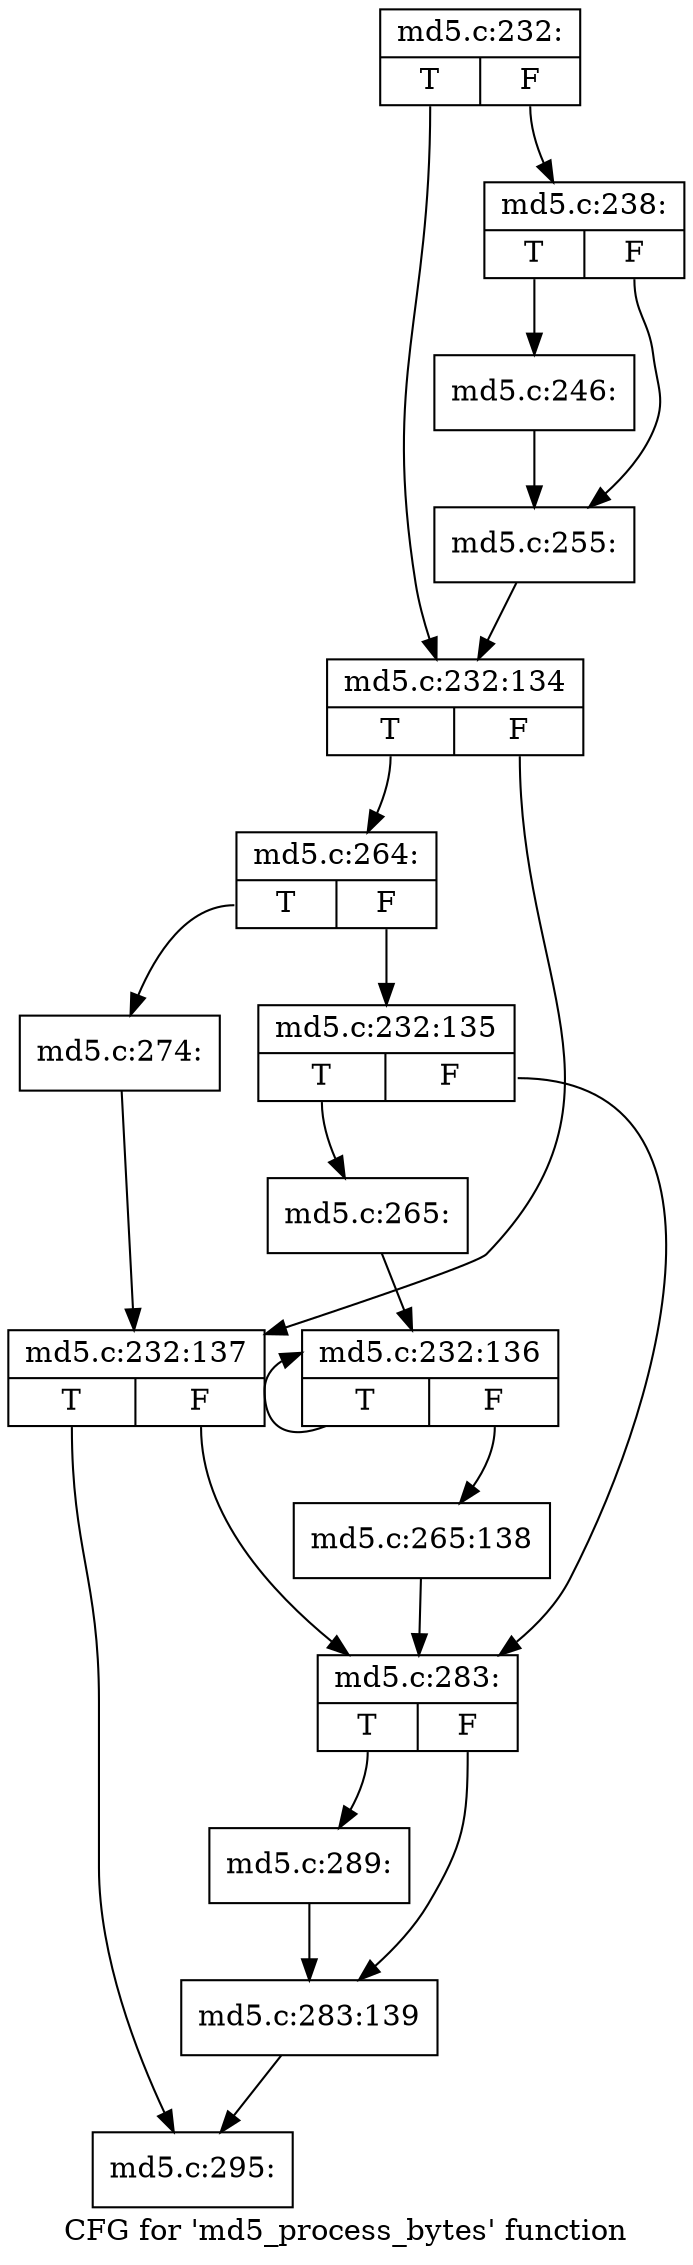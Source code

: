 digraph "CFG for 'md5_process_bytes' function" {
	label="CFG for 'md5_process_bytes' function";

	Node0xc49c3a0 [shape=record,label="{md5.c:232:|{<s0>T|<s1>F}}"];
	Node0xc49c3a0:s0 -> Node0xc4a3e80;
	Node0xc49c3a0:s1 -> Node0xc4a3e30;
	Node0xc4a3e30 [shape=record,label="{md5.c:238:|{<s0>T|<s1>F}}"];
	Node0xc4a3e30:s0 -> Node0xc4a68a0;
	Node0xc4a3e30:s1 -> Node0xc4a6910;
	Node0xc4a68a0 [shape=record,label="{md5.c:246:}"];
	Node0xc4a68a0 -> Node0xc4a6910;
	Node0xc4a6910 [shape=record,label="{md5.c:255:}"];
	Node0xc4a6910 -> Node0xc4a3e80;
	Node0xc4a3e80 [shape=record,label="{md5.c:232:134|{<s0>T|<s1>F}}"];
	Node0xc4a3e80:s0 -> Node0xc4aa380;
	Node0xc4a3e80:s1 -> Node0xc4aa3d0;
	Node0xc4aa380 [shape=record,label="{md5.c:264:|{<s0>T|<s1>F}}"];
	Node0xc4aa380:s0 -> Node0xc4aa8e0;
	Node0xc4aa380:s1 -> Node0xc4aa840;
	Node0xc4aa840 [shape=record,label="{md5.c:232:135|{<s0>T|<s1>F}}"];
	Node0xc4aa840:s0 -> Node0xc4395e0;
	Node0xc4aa840:s1 -> Node0xc4adba0;
	Node0xc4395e0 [shape=record,label="{md5.c:265:}"];
	Node0xc4395e0 -> Node0xc4ab060;
	Node0xc4ab060 [shape=record,label="{md5.c:232:136|{<s0>T|<s1>F}}"];
	Node0xc4ab060:s0 -> Node0xc4ab060;
	Node0xc4ab060:s1 -> Node0xc42ca60;
	Node0xc4aa8e0 [shape=record,label="{md5.c:274:}"];
	Node0xc4aa8e0 -> Node0xc4aa3d0;
	Node0xc4aa3d0 [shape=record,label="{md5.c:232:137|{<s0>T|<s1>F}}"];
	Node0xc4aa3d0:s0 -> Node0xc4adbf0;
	Node0xc4aa3d0:s1 -> Node0xc4adba0;
	Node0xc42ca60 [shape=record,label="{md5.c:265:138}"];
	Node0xc42ca60 -> Node0xc4adba0;
	Node0xc4adba0 [shape=record,label="{md5.c:283:|{<s0>T|<s1>F}}"];
	Node0xc4adba0:s0 -> Node0xc4af310;
	Node0xc4adba0:s1 -> Node0xc4af380;
	Node0xc4af310 [shape=record,label="{md5.c:289:}"];
	Node0xc4af310 -> Node0xc4af380;
	Node0xc4af380 [shape=record,label="{md5.c:283:139}"];
	Node0xc4af380 -> Node0xc4adbf0;
	Node0xc4adbf0 [shape=record,label="{md5.c:295:}"];
}
